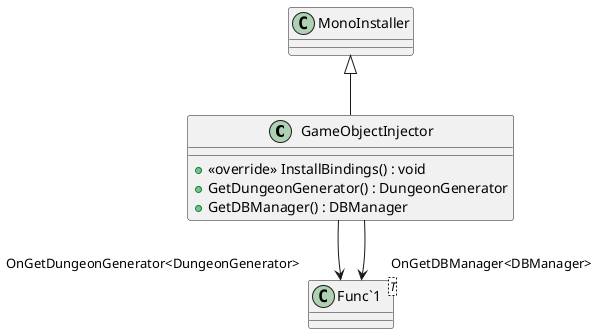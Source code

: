 @startuml
class GameObjectInjector {
    + <<override>> InstallBindings() : void
    + GetDungeonGenerator() : DungeonGenerator
    + GetDBManager() : DBManager
}
class "Func`1"<T> {
}
MonoInstaller <|-- GameObjectInjector
GameObjectInjector --> "OnGetDungeonGenerator<DungeonGenerator>" "Func`1"
GameObjectInjector --> "OnGetDBManager<DBManager>" "Func`1"
@enduml
